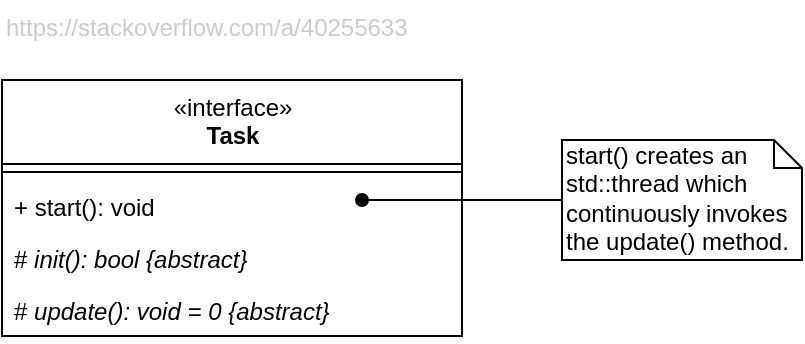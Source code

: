 <mxfile version="13.7.9" type="device"><diagram id="njPW_tboIVseyxhEBPLP" name="Page-1"><mxGraphModel dx="981" dy="567" grid="1" gridSize="10" guides="1" tooltips="1" connect="1" arrows="1" fold="1" page="1" pageScale="1" pageWidth="850" pageHeight="1100" math="0" shadow="0"><root><mxCell id="0"/><mxCell id="1" parent="0"/><mxCell id="Oq4AOCG_8XORU7gmd54b-27" style="edgeStyle=orthogonalEdgeStyle;rounded=0;orthogonalLoop=1;jettySize=auto;html=1;endArrow=oval;endFill=1;" edge="1" parent="1" source="Oq4AOCG_8XORU7gmd54b-26"><mxGeometry relative="1" as="geometry"><mxPoint x="260" y="140.0" as="targetPoint"/></mxGeometry></mxCell><mxCell id="Oq4AOCG_8XORU7gmd54b-26" value="start() creates an std::thread which continuously invokes the update() method." style="shape=note;whiteSpace=wrap;html=1;size=14;verticalAlign=top;align=left;spacingTop=-6;" vertex="1" parent="1"><mxGeometry x="360" y="110" width="120" height="60" as="geometry"/></mxCell><UserObject label="https://stackoverflow.com/a/40255633" link="https://stackoverflow.com/a/40255633" id="Oq4AOCG_8XORU7gmd54b-28"><mxCell style="text;whiteSpace=wrap;html=1;fontColor=#CCCCCC;" vertex="1" parent="1"><mxGeometry x="80" y="40" width="230" height="30" as="geometry"/></mxCell></UserObject><object label="&lt;span style=&quot;font-weight: normal&quot;&gt;«interface»&lt;br&gt;&lt;/span&gt;Task" Reference="https://stackoverflow.com/a/40255633" id="Oq4AOCG_8XORU7gmd54b-20"><mxCell style="swimlane;fontStyle=1;align=center;verticalAlign=top;childLayout=stackLayout;horizontal=1;startSize=42;horizontalStack=0;resizeParent=1;resizeParentMax=0;resizeLast=0;collapsible=1;marginBottom=0;html=1;" vertex="1" parent="1"><mxGeometry x="80" y="80" width="230" height="128" as="geometry"/></mxCell></object><mxCell id="Oq4AOCG_8XORU7gmd54b-22" value="" style="line;strokeWidth=1;fillColor=none;align=left;verticalAlign=middle;spacingTop=-1;spacingLeft=3;spacingRight=3;rotatable=0;labelPosition=right;points=[];portConstraint=eastwest;" vertex="1" parent="Oq4AOCG_8XORU7gmd54b-20"><mxGeometry y="42" width="230" height="8" as="geometry"/></mxCell><mxCell id="Oq4AOCG_8XORU7gmd54b-23" value="+ start(): void" style="text;strokeColor=none;fillColor=none;align=left;verticalAlign=top;spacingLeft=4;spacingRight=4;overflow=hidden;rotatable=0;points=[[0,0.5],[1,0.5]];portConstraint=eastwest;" vertex="1" parent="Oq4AOCG_8XORU7gmd54b-20"><mxGeometry y="50" width="230" height="26" as="geometry"/></mxCell><mxCell id="Oq4AOCG_8XORU7gmd54b-24" value="&lt;span style=&quot;font-style: normal&quot;&gt;#&lt;/span&gt; init(): bool {abstract}" style="text;strokeColor=none;fillColor=none;align=left;verticalAlign=top;spacingLeft=4;spacingRight=4;overflow=hidden;rotatable=0;points=[[0,0.5],[1,0.5]];portConstraint=eastwest;fontStyle=2;html=1;" vertex="1" parent="Oq4AOCG_8XORU7gmd54b-20"><mxGeometry y="76" width="230" height="26" as="geometry"/></mxCell><mxCell id="Oq4AOCG_8XORU7gmd54b-25" value="&lt;span style=&quot;font-style: normal&quot;&gt;#&lt;/span&gt; update(): void = 0 {abstract}" style="text;strokeColor=none;fillColor=none;align=left;verticalAlign=top;spacingLeft=4;spacingRight=4;overflow=hidden;rotatable=0;points=[[0,0.5],[1,0.5]];portConstraint=eastwest;fontStyle=2;html=1;" vertex="1" parent="Oq4AOCG_8XORU7gmd54b-20"><mxGeometry y="102" width="230" height="26" as="geometry"/></mxCell></root></mxGraphModel></diagram></mxfile>